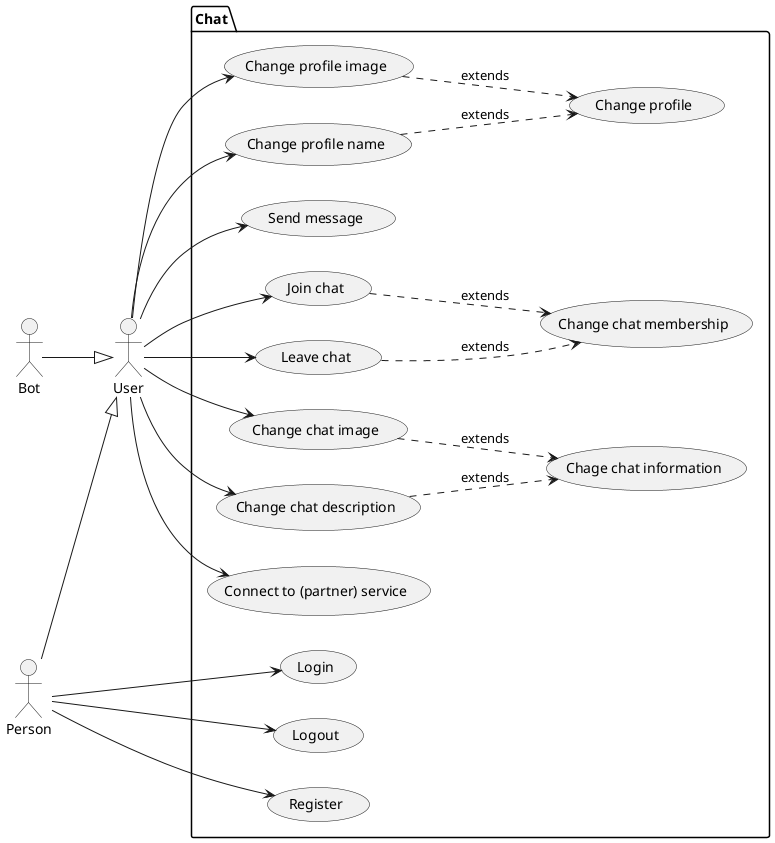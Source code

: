 @startuml chat-usecase
skinparam monochrome true
left to right direction

' actors
actor "User" as u
actor "Person" as p
actor "Bot" as b

' actor hierarchy
p -down-|> u
b -down-|> u

' use cases
package "Chat" {
  usecase "Login" as oUC1
  usecase "Logout" as oUC2
  usecase "Register" as oUC3
  usecase "Change profile image" as oUC4
  usecase "Change profile name" as oUC5
  usecase "Change profile" as oeUC1
  oUC4 ..> oeUC1 : extends
  oUC5 ..> oeUC1 : extends

  usecase "Send message" as mUC
  ' Chating use cases
  usecase "Join chat" as cUC1
  usecase "Leave chat" as cUC2
  usecase "Change chat membership" as ceUC2
  usecase "Change chat image" as cUC3
  usecase "Change chat description" as cUC4
  usecase "Chage chat information" as ceUC1
  cUC1 ..> ceUC2 : extends
  cUC2 ..> ceUC2 : extends
  cUC3 ..> ceUC1 : extends
  cUC4 ..> ceUC1 : extends
  ' Connecting to partners use cases
  usecase "Connect to (partner) service" as pUC
}

'  link actor User with use cases
p --> oUC1
p --> oUC2
p --> oUC3
u --> oUC4
u --> oUC5
u --> mUC
u --> cUC1
u --> cUC2
u --> cUC3
u --> cUC4
u --> pUC
@enduml
